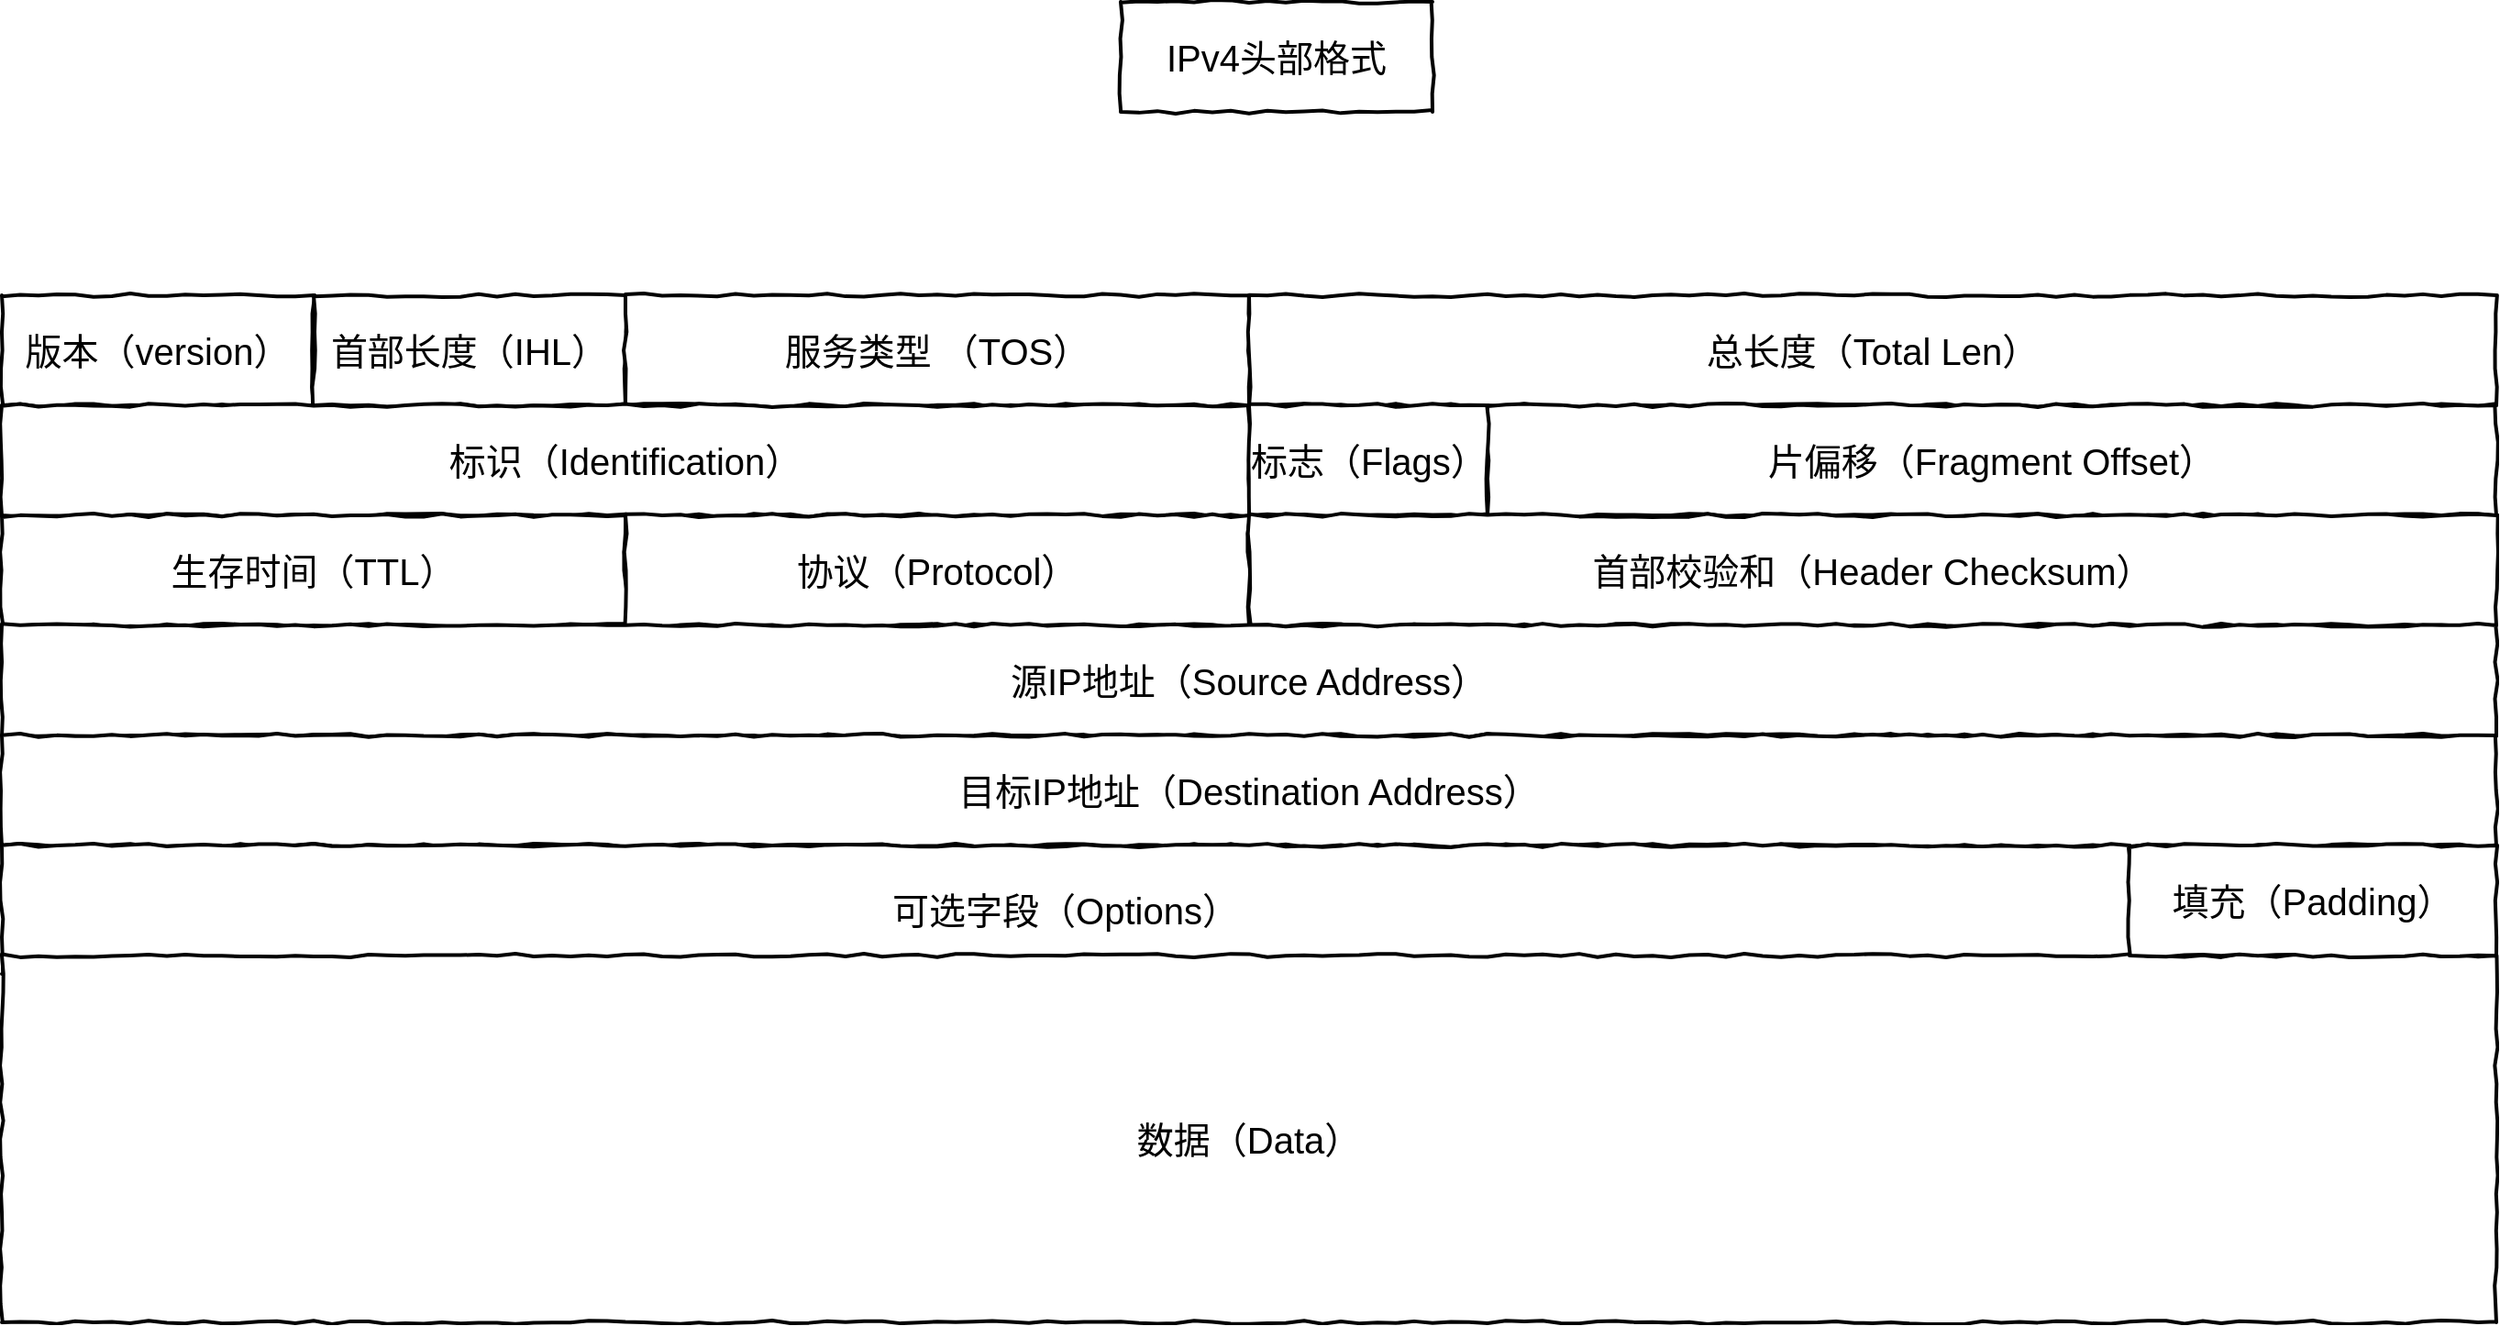 <mxfile version="16.6.6" type="github">
  <diagram id="gkQgTa1KYmIYHSOEAxT3" name="第 1 页">
    <mxGraphModel dx="2156" dy="2284" grid="1" gridSize="10" guides="1" tooltips="1" connect="1" arrows="1" fold="1" page="1" pageScale="1" pageWidth="1654" pageHeight="1169" math="0" shadow="0">
      <root>
        <mxCell id="0" />
        <mxCell id="1" parent="0" />
        <mxCell id="3Itjd-yShe5TsA6-0TV6-1" value="版本（version）" style="rounded=0;whiteSpace=wrap;html=1;comic=1;fontSize=20;strokeWidth=2;" vertex="1" parent="1">
          <mxGeometry x="147" y="-870" width="170" height="60" as="geometry" />
        </mxCell>
        <mxCell id="3Itjd-yShe5TsA6-0TV6-2" value="首部长度（IHL）" style="rounded=0;whiteSpace=wrap;html=1;comic=1;fontSize=20;strokeWidth=2;" vertex="1" parent="1">
          <mxGeometry x="317" y="-870" width="170" height="60" as="geometry" />
        </mxCell>
        <mxCell id="3Itjd-yShe5TsA6-0TV6-3" value="服务类型 （TOS）" style="rounded=0;whiteSpace=wrap;html=1;comic=1;fontSize=20;strokeWidth=2;" vertex="1" parent="1">
          <mxGeometry x="487" y="-870" width="340" height="60" as="geometry" />
        </mxCell>
        <mxCell id="3Itjd-yShe5TsA6-0TV6-4" value="总长度（Total Len）" style="rounded=0;whiteSpace=wrap;html=1;comic=1;fontSize=20;strokeWidth=2;" vertex="1" parent="1">
          <mxGeometry x="827" y="-870" width="680" height="60" as="geometry" />
        </mxCell>
        <mxCell id="3Itjd-yShe5TsA6-0TV6-5" value="标识（Identification）" style="rounded=0;whiteSpace=wrap;html=1;comic=1;fontSize=20;strokeWidth=2;" vertex="1" parent="1">
          <mxGeometry x="147" y="-810" width="680" height="60" as="geometry" />
        </mxCell>
        <mxCell id="3Itjd-yShe5TsA6-0TV6-6" value="片偏移（Fragment Offset）" style="rounded=0;whiteSpace=wrap;html=1;comic=1;fontSize=20;strokeWidth=2;" vertex="1" parent="1">
          <mxGeometry x="957" y="-810" width="550" height="60" as="geometry" />
        </mxCell>
        <mxCell id="3Itjd-yShe5TsA6-0TV6-7" value="标志（Flags）" style="rounded=0;whiteSpace=wrap;html=1;comic=1;fontSize=20;strokeWidth=2;" vertex="1" parent="1">
          <mxGeometry x="827" y="-810" width="130" height="60" as="geometry" />
        </mxCell>
        <mxCell id="3Itjd-yShe5TsA6-0TV6-8" value="生存时间（TTL）" style="rounded=0;whiteSpace=wrap;html=1;comic=1;fontSize=20;strokeWidth=2;" vertex="1" parent="1">
          <mxGeometry x="147" y="-750" width="340" height="60" as="geometry" />
        </mxCell>
        <mxCell id="3Itjd-yShe5TsA6-0TV6-9" value="协议（Protocol）" style="rounded=0;whiteSpace=wrap;html=1;comic=1;fontSize=20;strokeWidth=2;" vertex="1" parent="1">
          <mxGeometry x="487" y="-750" width="340" height="60" as="geometry" />
        </mxCell>
        <mxCell id="3Itjd-yShe5TsA6-0TV6-10" value="首部校验和（Header Checksum）" style="rounded=0;whiteSpace=wrap;html=1;comic=1;fontSize=20;strokeWidth=2;" vertex="1" parent="1">
          <mxGeometry x="827" y="-750" width="680" height="60" as="geometry" />
        </mxCell>
        <mxCell id="3Itjd-yShe5TsA6-0TV6-11" value="源IP地址（Source Address）" style="rounded=0;whiteSpace=wrap;html=1;comic=1;fontSize=20;strokeWidth=2;" vertex="1" parent="1">
          <mxGeometry x="147" y="-690" width="1360" height="60" as="geometry" />
        </mxCell>
        <mxCell id="3Itjd-yShe5TsA6-0TV6-12" value="目标IP地址（Destination Address）" style="rounded=0;whiteSpace=wrap;html=1;comic=1;fontSize=20;strokeWidth=2;" vertex="1" parent="1">
          <mxGeometry x="147" y="-630" width="1360" height="60" as="geometry" />
        </mxCell>
        <mxCell id="3Itjd-yShe5TsA6-0TV6-13" value="可选字段（Options）" style="rounded=0;whiteSpace=wrap;html=1;comic=1;fontSize=20;strokeWidth=2;" vertex="1" parent="1">
          <mxGeometry x="147" y="-570" width="1160" height="70" as="geometry" />
        </mxCell>
        <mxCell id="3Itjd-yShe5TsA6-0TV6-14" value="数据（Data）" style="rounded=0;whiteSpace=wrap;html=1;comic=1;fontSize=20;strokeWidth=2;" vertex="1" parent="1">
          <mxGeometry x="147" y="-510" width="1360" height="200" as="geometry" />
        </mxCell>
        <mxCell id="3Itjd-yShe5TsA6-0TV6-15" value="IPv4头部格式" style="rounded=0;whiteSpace=wrap;html=1;comic=1;fontSize=20;strokeWidth=2;" vertex="1" parent="1">
          <mxGeometry x="757" y="-1030" width="170" height="60" as="geometry" />
        </mxCell>
        <mxCell id="3Itjd-yShe5TsA6-0TV6-16" value="填充（Padding）" style="rounded=0;whiteSpace=wrap;html=1;comic=1;fontSize=20;strokeWidth=2;" vertex="1" parent="1">
          <mxGeometry x="1307" y="-570" width="200" height="60" as="geometry" />
        </mxCell>
      </root>
    </mxGraphModel>
  </diagram>
</mxfile>
